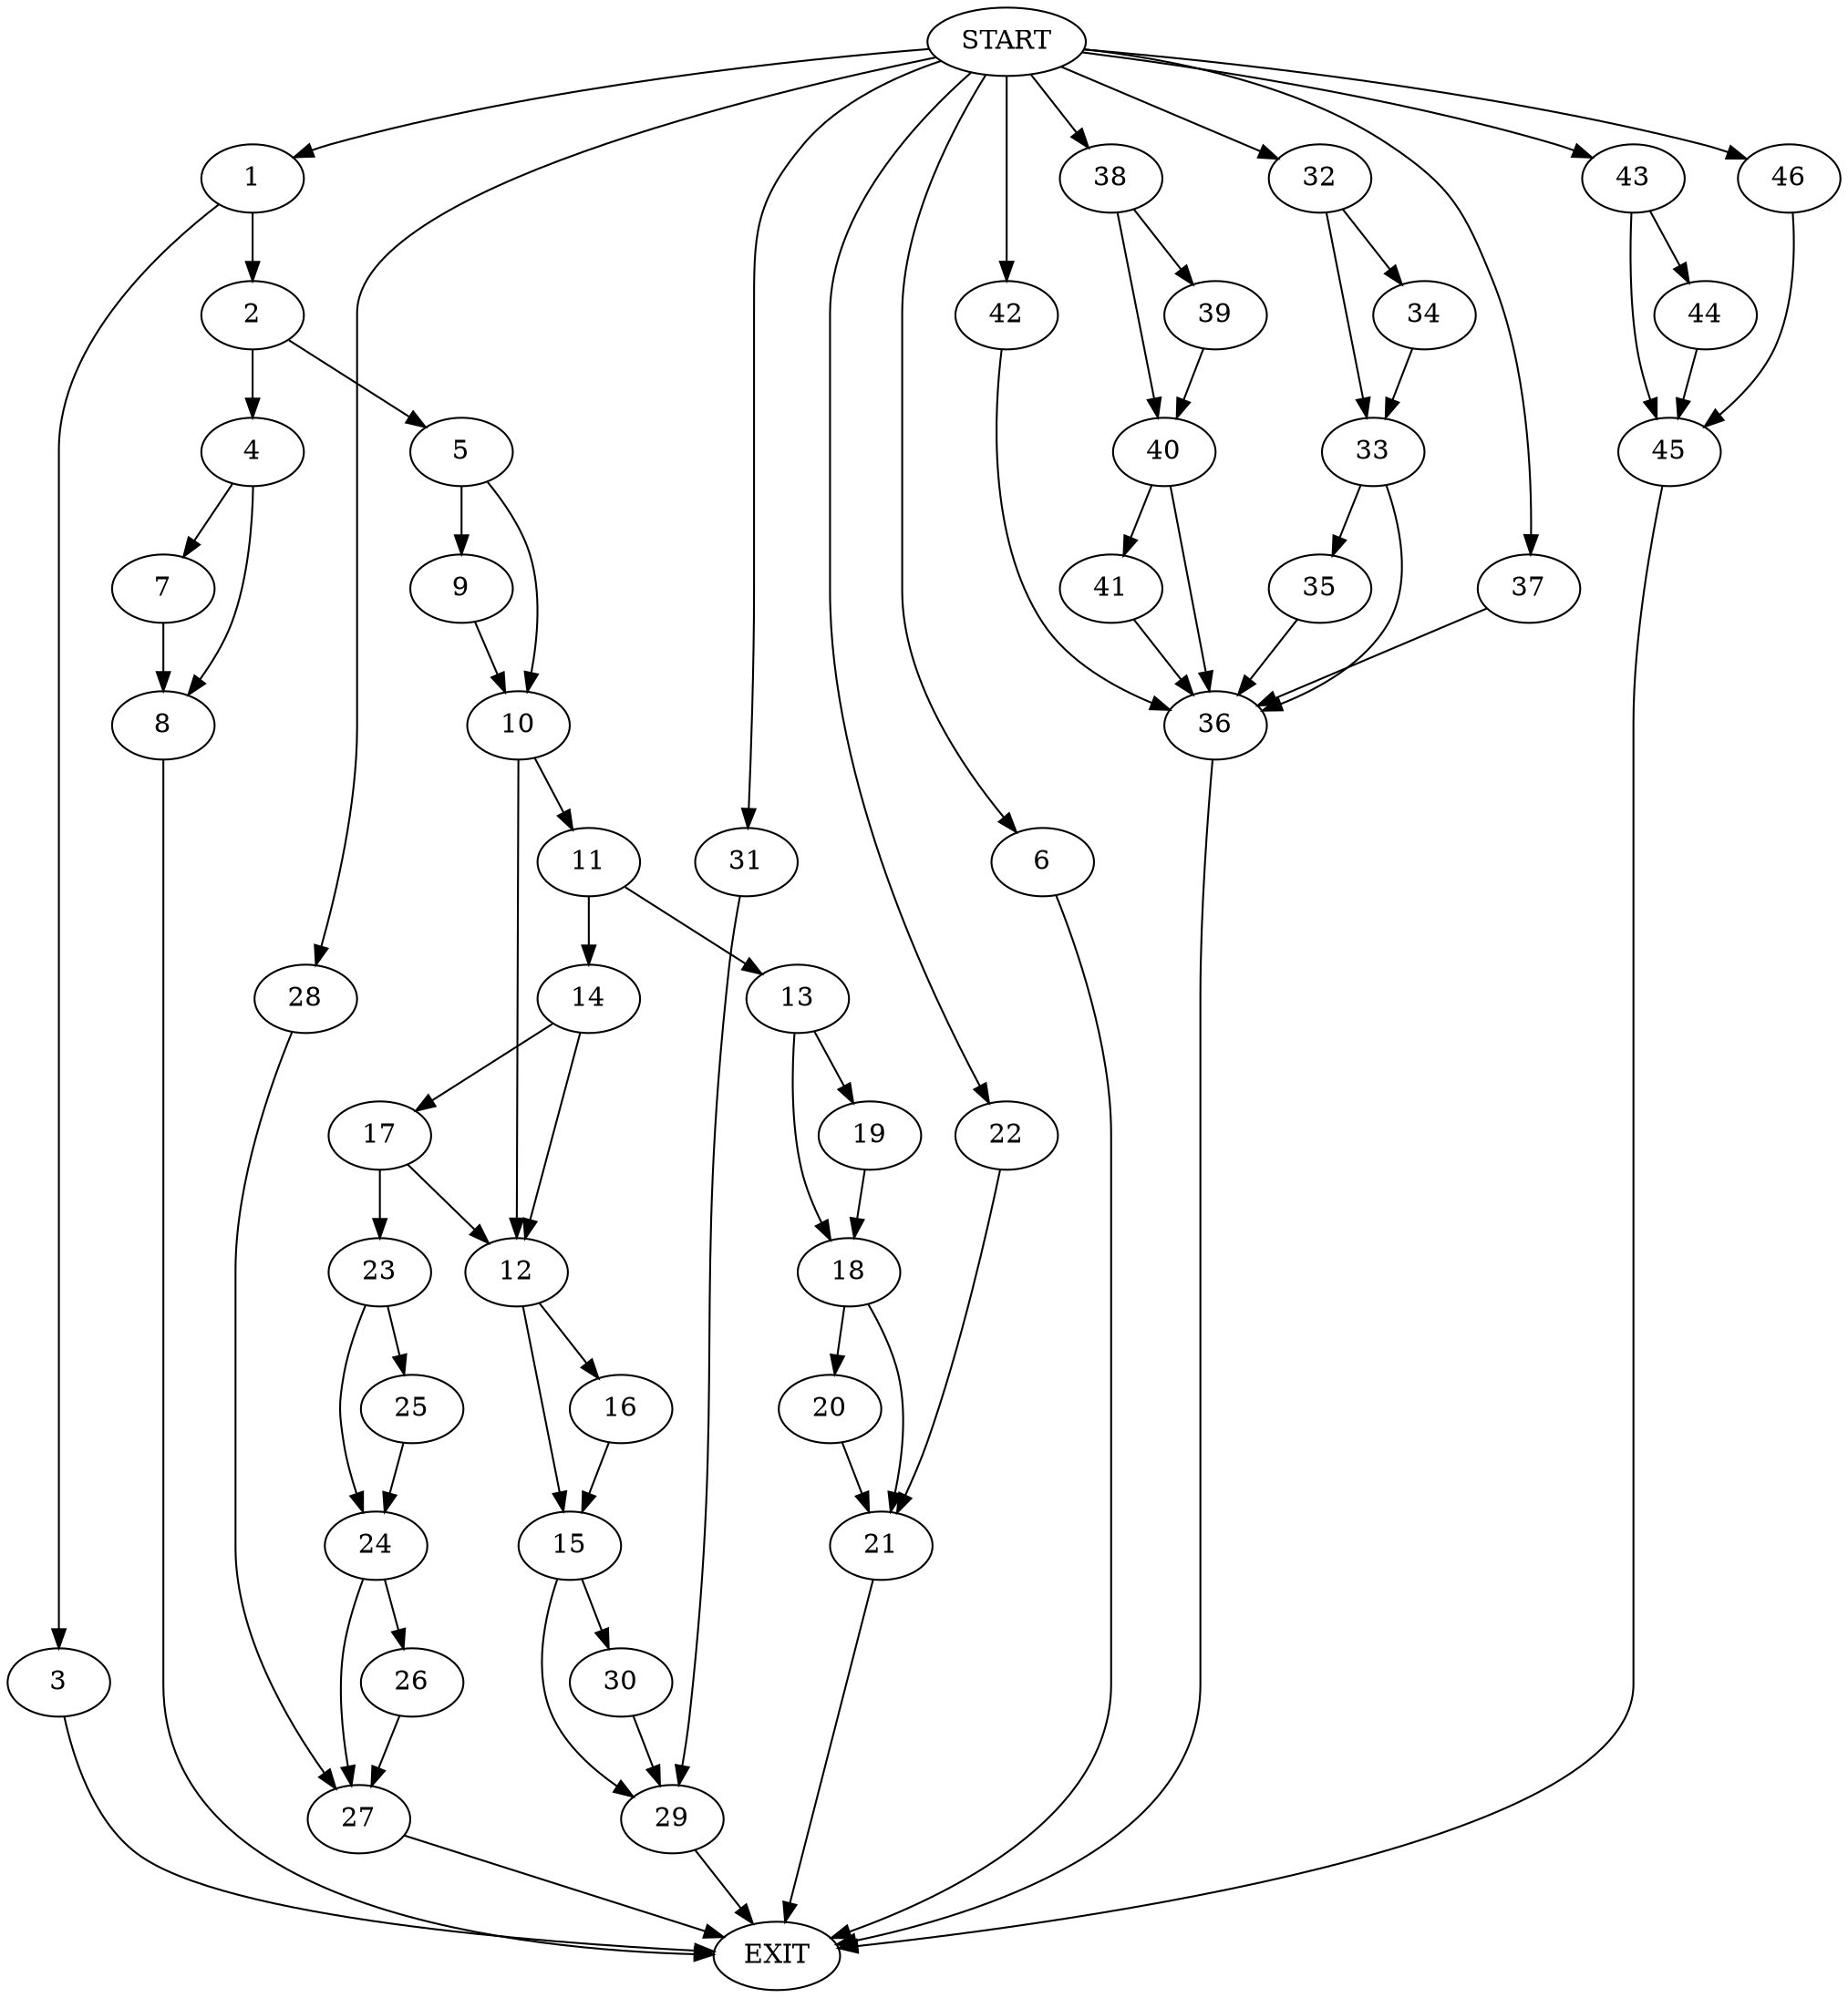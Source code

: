 digraph {
0 [label="START"]
47 [label="EXIT"]
0 -> 1
1 -> 2
1 -> 3
2 -> 4
2 -> 5
3 -> 47
0 -> 6
6 -> 47
4 -> 7
4 -> 8
5 -> 9
5 -> 10
7 -> 8
8 -> 47
10 -> 11
10 -> 12
9 -> 10
11 -> 13
11 -> 14
12 -> 15
12 -> 16
14 -> 12
14 -> 17
13 -> 18
13 -> 19
19 -> 18
18 -> 20
18 -> 21
21 -> 47
20 -> 21
0 -> 22
22 -> 21
17 -> 23
17 -> 12
23 -> 24
23 -> 25
24 -> 26
24 -> 27
25 -> 24
26 -> 27
27 -> 47
0 -> 28
28 -> 27
16 -> 15
15 -> 29
15 -> 30
30 -> 29
29 -> 47
0 -> 31
31 -> 29
0 -> 32
32 -> 33
32 -> 34
33 -> 35
33 -> 36
34 -> 33
35 -> 36
36 -> 47
0 -> 37
37 -> 36
0 -> 38
38 -> 39
38 -> 40
40 -> 41
40 -> 36
39 -> 40
41 -> 36
0 -> 42
42 -> 36
0 -> 43
43 -> 44
43 -> 45
44 -> 45
45 -> 47
0 -> 46
46 -> 45
}
